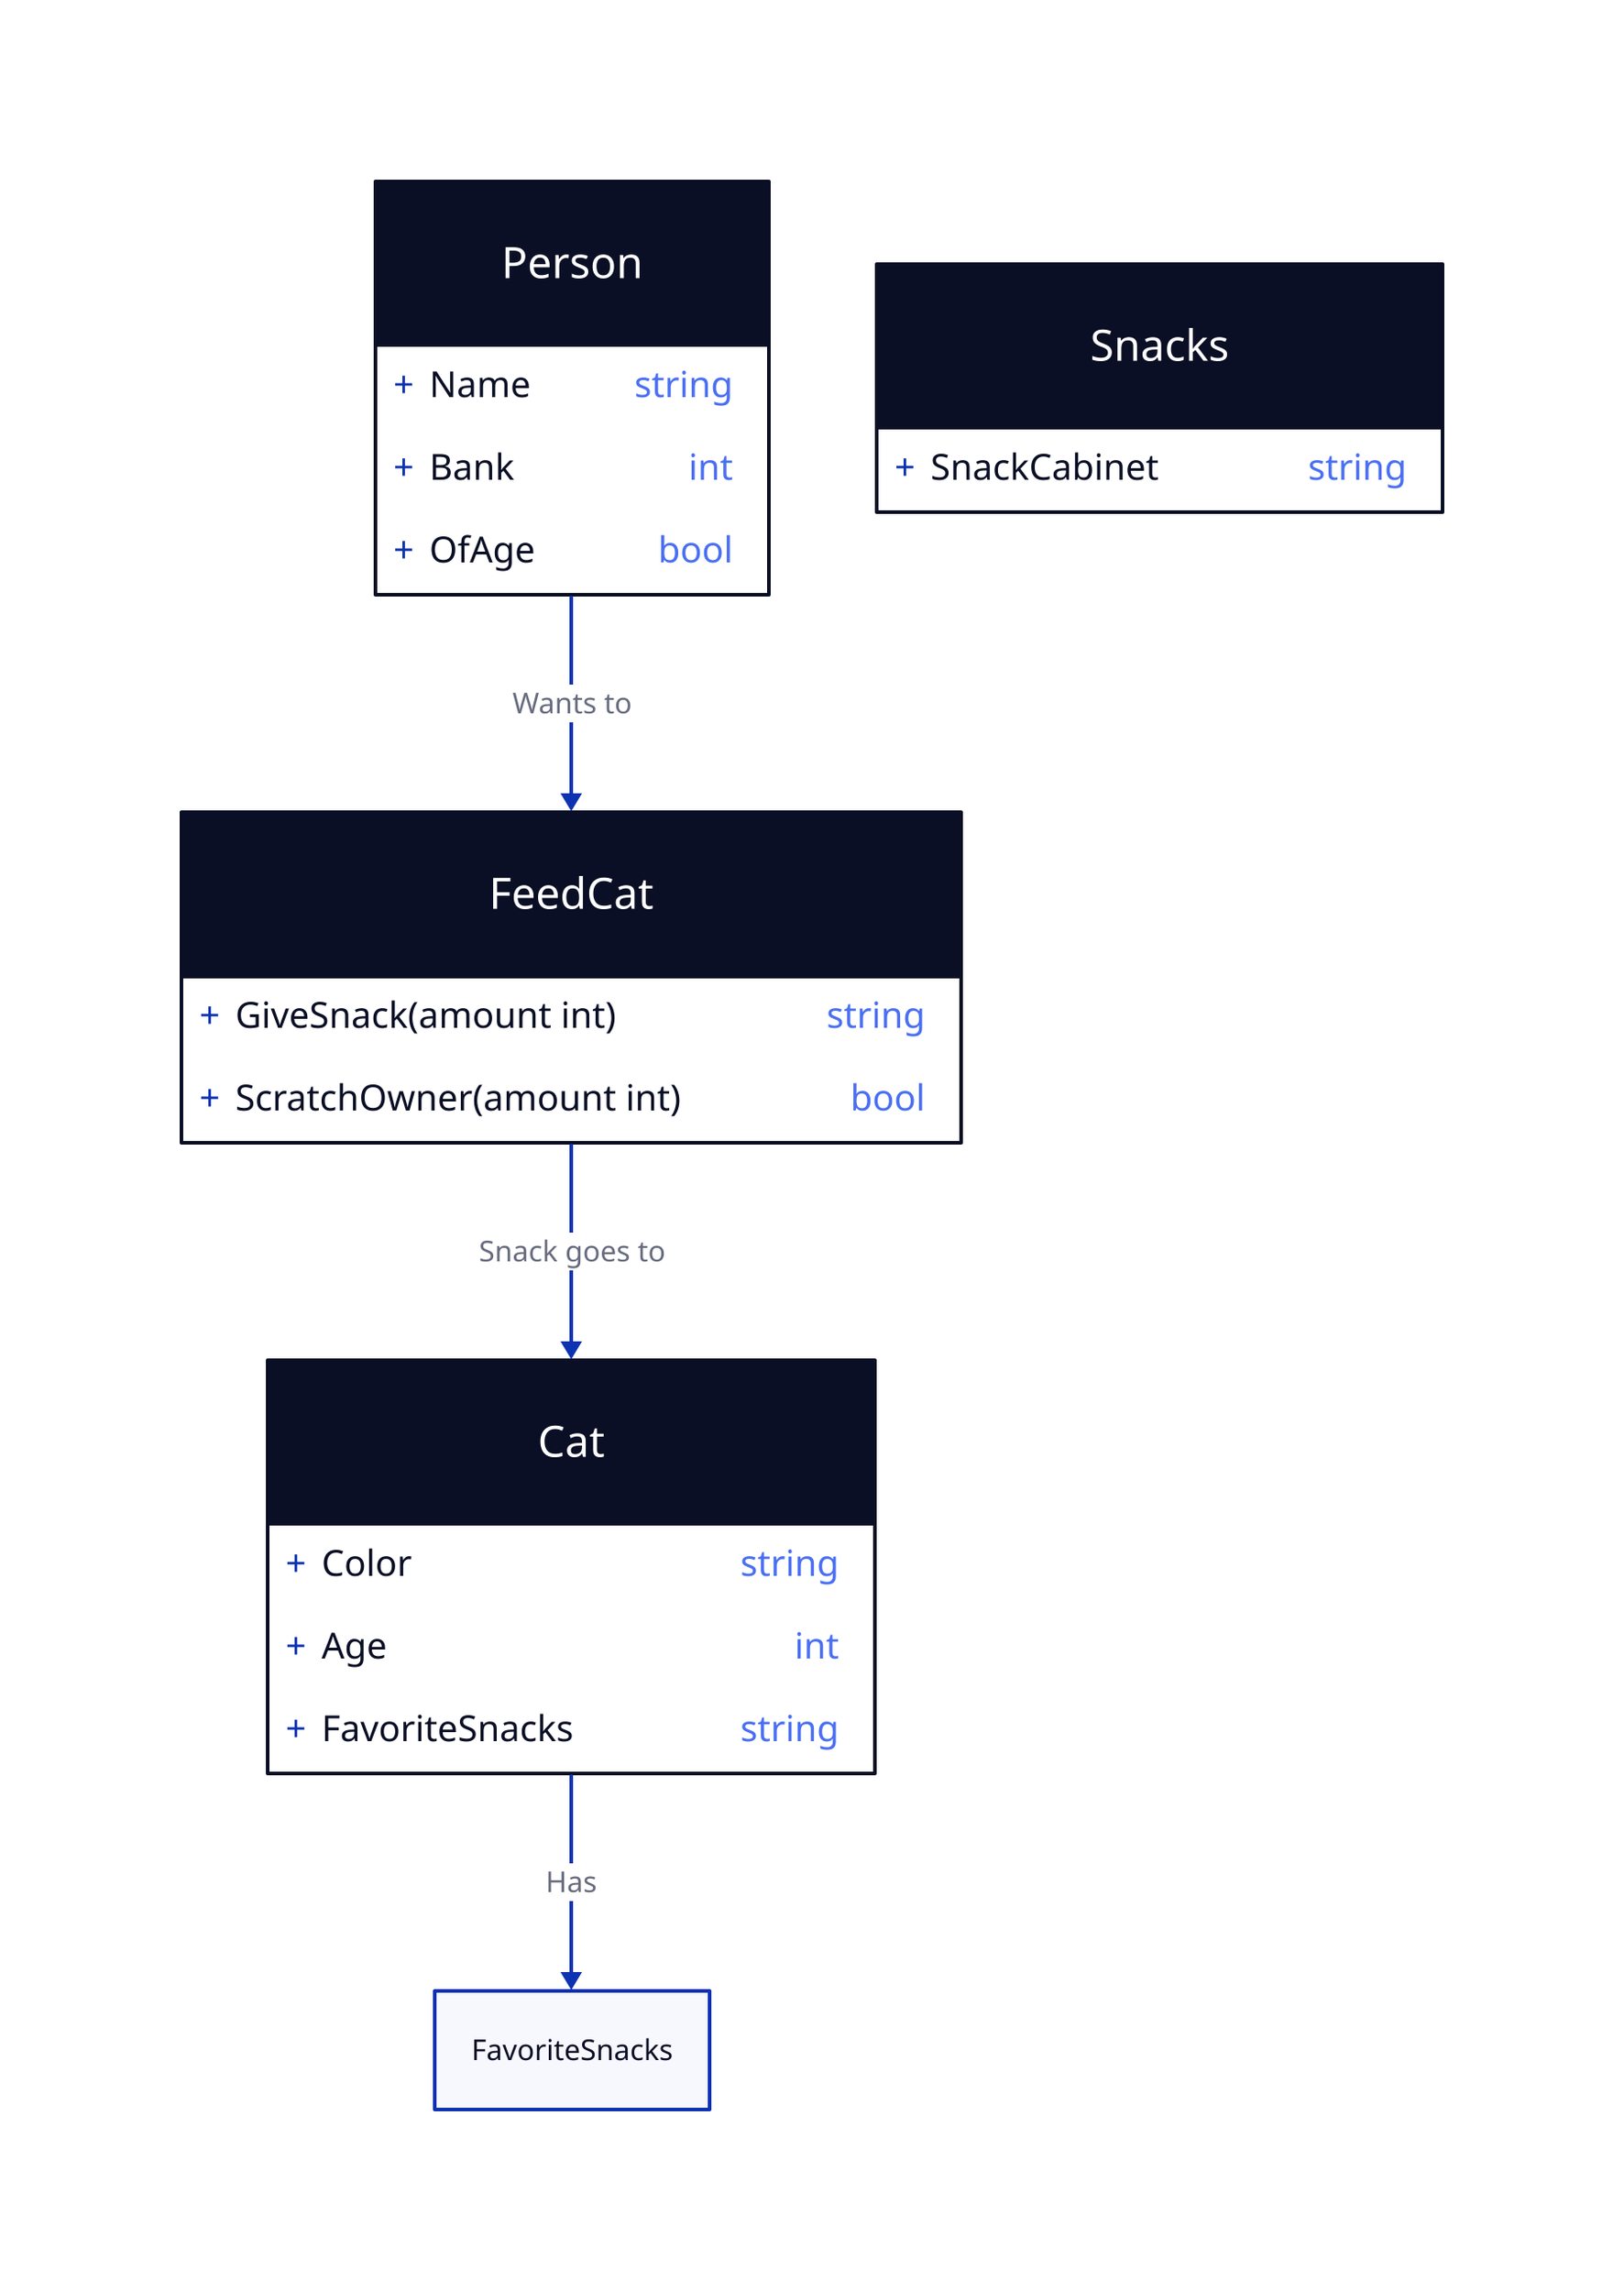 Person: {
    shape: class
    Name: string
    Bank: int
    OfAge: bool
}

Cat: {
    shape: class
    Color: string
    Age: int
    FavoriteSnacks: string
}

FeedCat: {
    shape: class

    GiveSnack(amount int): string
    ScratchOwner(amount int): bool
    
}

Snacks: {
    shape: class

    SnackCabinet: string
}

#STOP

Person -> FeedCat: Wants to
FeedCat -> Cat: Snack goes to
Cat -> FavoriteSnacks: Has
